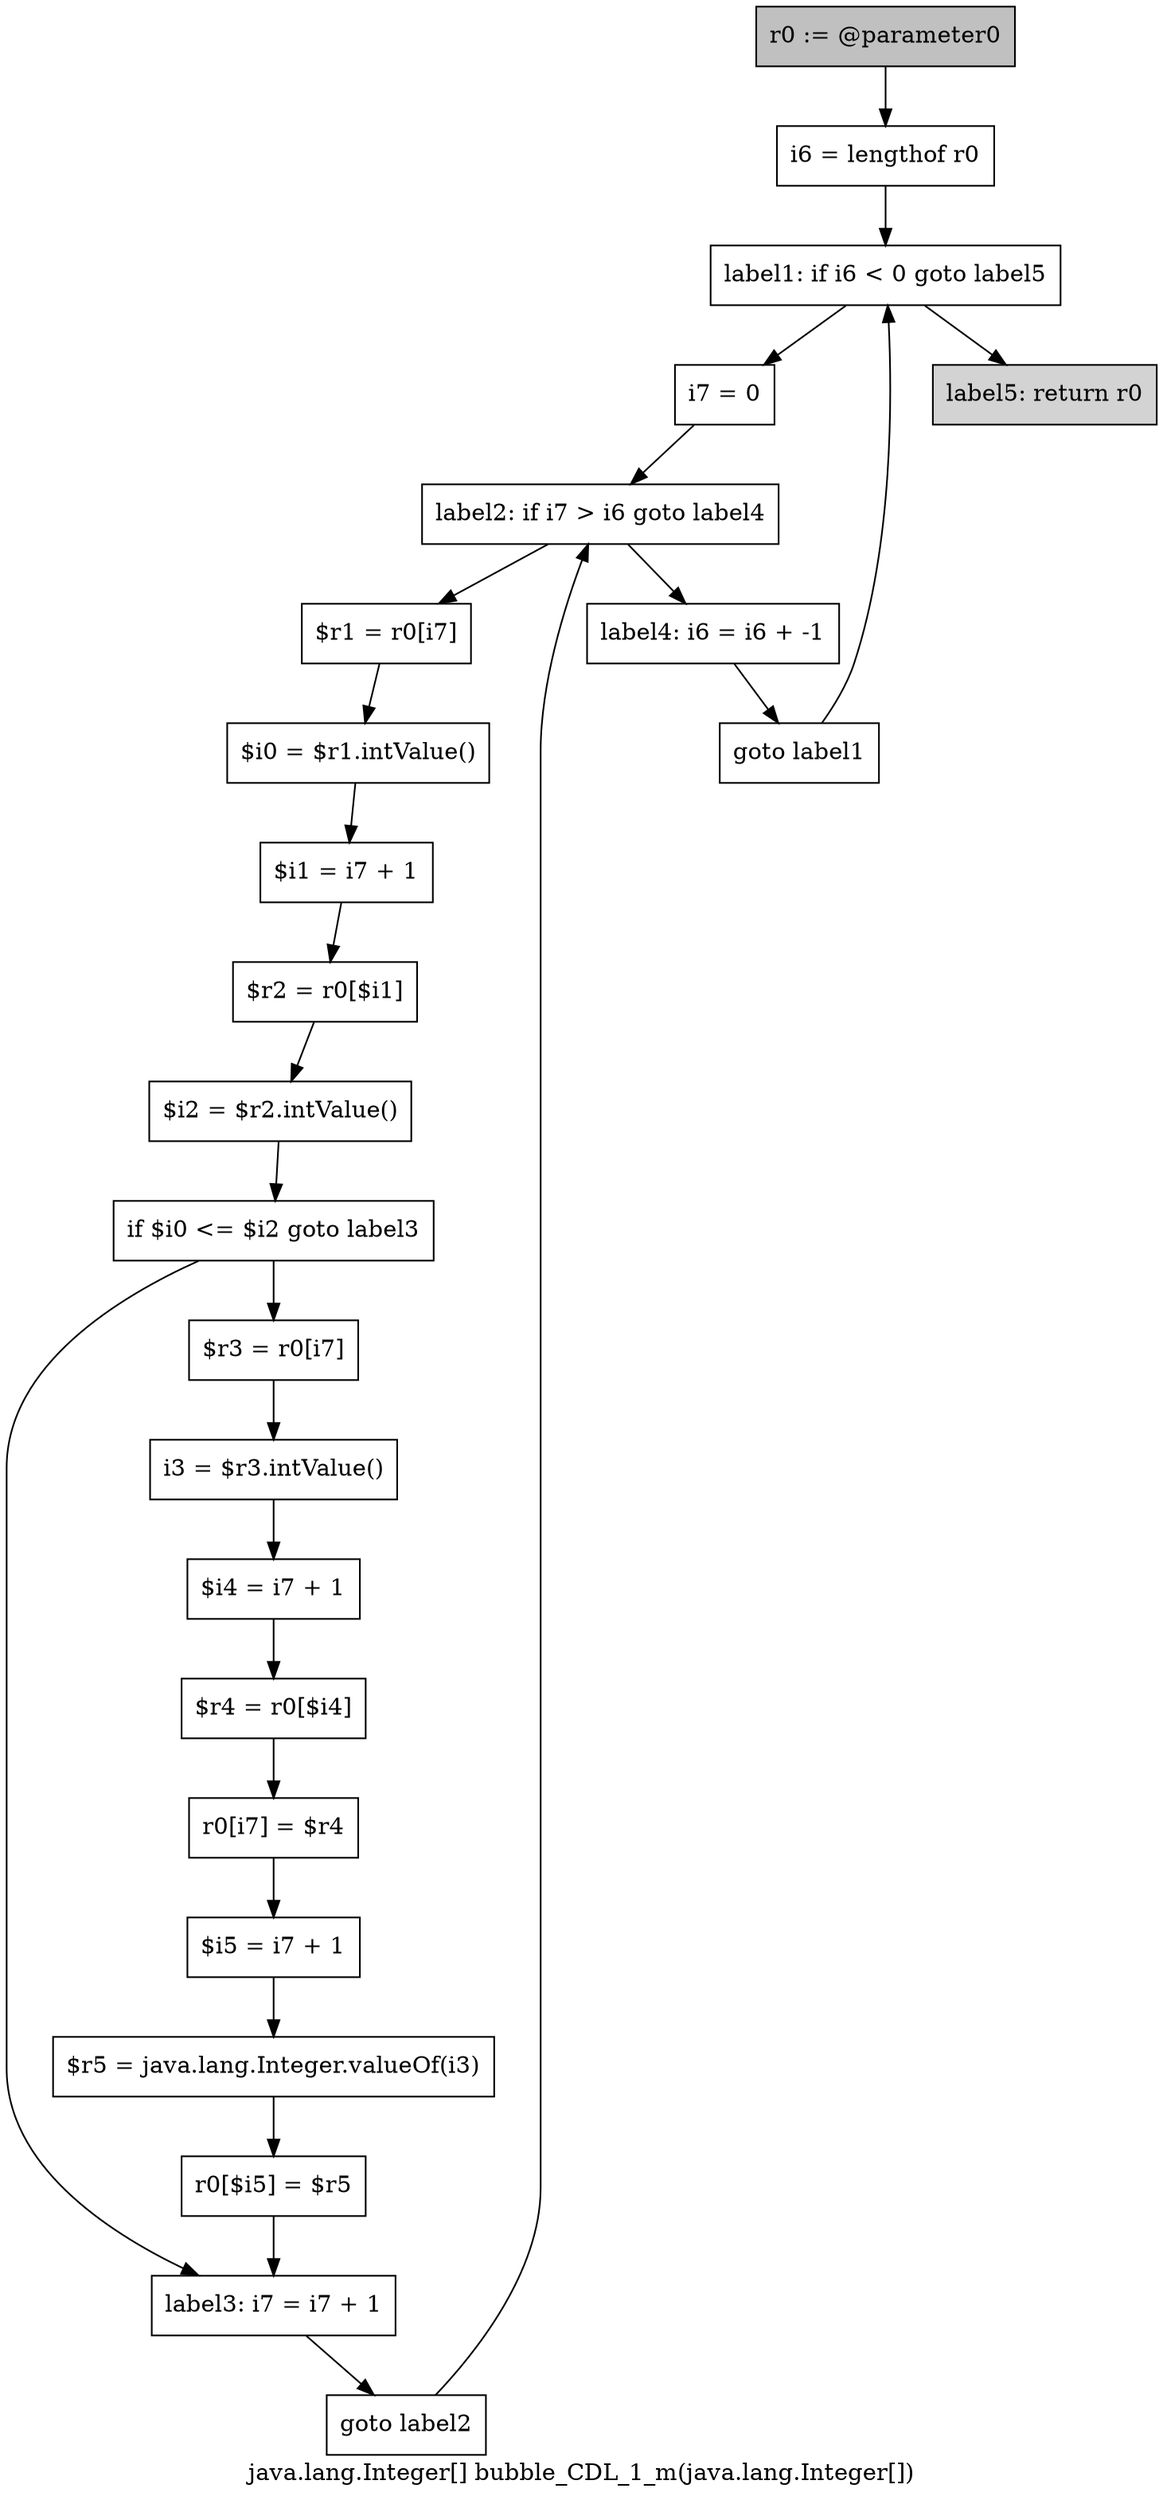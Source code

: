 digraph "java.lang.Integer[] bubble_CDL_1_m(java.lang.Integer[])" {
    label="java.lang.Integer[] bubble_CDL_1_m(java.lang.Integer[])";
    node [shape=box];
    "0" [style=filled,fillcolor=gray,label="r0 := @parameter0",];
    "1" [label="i6 = lengthof r0",];
    "0"->"1";
    "2" [label="label1: if i6 < 0 goto label5",];
    "1"->"2";
    "3" [label="i7 = 0",];
    "2"->"3";
    "23" [style=filled,fillcolor=lightgray,label="label5: return r0",];
    "2"->"23";
    "4" [label="label2: if i7 > i6 goto label4",];
    "3"->"4";
    "5" [label="$r1 = r0[i7]",];
    "4"->"5";
    "21" [label="label4: i6 = i6 + -1",];
    "4"->"21";
    "6" [label="$i0 = $r1.intValue()",];
    "5"->"6";
    "7" [label="$i1 = i7 + 1",];
    "6"->"7";
    "8" [label="$r2 = r0[$i1]",];
    "7"->"8";
    "9" [label="$i2 = $r2.intValue()",];
    "8"->"9";
    "10" [label="if $i0 <= $i2 goto label3",];
    "9"->"10";
    "11" [label="$r3 = r0[i7]",];
    "10"->"11";
    "19" [label="label3: i7 = i7 + 1",];
    "10"->"19";
    "12" [label="i3 = $r3.intValue()",];
    "11"->"12";
    "13" [label="$i4 = i7 + 1",];
    "12"->"13";
    "14" [label="$r4 = r0[$i4]",];
    "13"->"14";
    "15" [label="r0[i7] = $r4",];
    "14"->"15";
    "16" [label="$i5 = i7 + 1",];
    "15"->"16";
    "17" [label="$r5 = java.lang.Integer.valueOf(i3)",];
    "16"->"17";
    "18" [label="r0[$i5] = $r5",];
    "17"->"18";
    "18"->"19";
    "20" [label="goto label2",];
    "19"->"20";
    "20"->"4";
    "22" [label="goto label1",];
    "21"->"22";
    "22"->"2";
}
